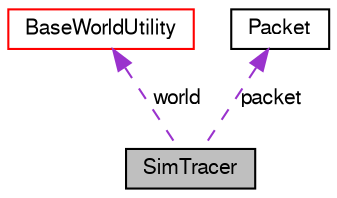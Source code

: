 digraph G
{
  edge [fontname="FreeSans",fontsize="10",labelfontname="FreeSans",labelfontsize="10"];
  node [fontname="FreeSans",fontsize="10",shape=record];
  Node1 [label="SimTracer",height=0.2,width=0.4,color="black", fillcolor="grey75", style="filled" fontcolor="black"];
  Node2 -> Node1 [dir=back,color="darkorchid3",fontsize="10",style="dashed",label="world",fontname="FreeSans"];
  Node2 [label="BaseWorldUtility",height=0.2,width=0.4,color="red", fillcolor="white", style="filled",URL="$a00029.html",tooltip="Provides information and utility methods for the whole simulation."];
  Node3 -> Node1 [dir=back,color="darkorchid3",fontsize="10",style="dashed",label="packet",fontname="FreeSans"];
  Node3 [label="Packet",height=0.2,width=0.4,color="black", fillcolor="white", style="filled",URL="$a00149.html",tooltip="Class that keeps track of the number of packets sent."];
}
